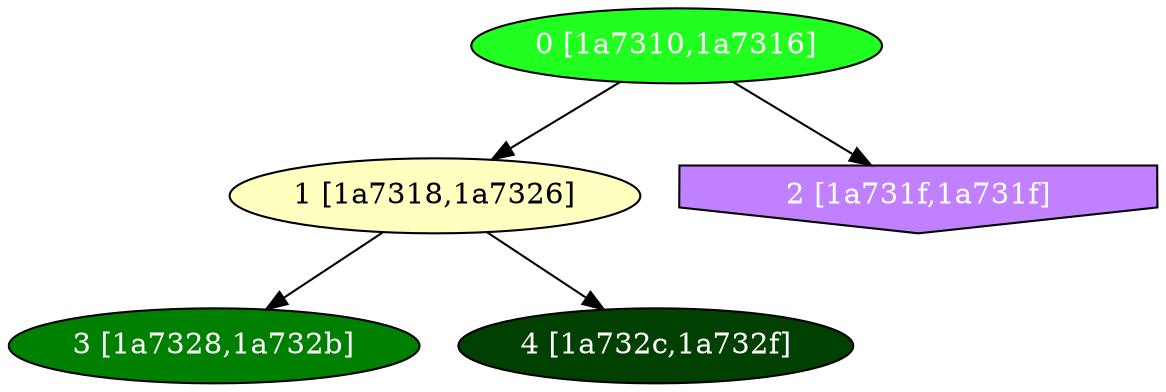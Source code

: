 diGraph libnss3{
	libnss3_0  [style=filled fillcolor="#20FF20" fontcolor="#ffffff" shape=oval label="0 [1a7310,1a7316]"]
	libnss3_1  [style=filled fillcolor="#FFFFC0" fontcolor="#000000" shape=oval label="1 [1a7318,1a7326]"]
	libnss3_2  [style=filled fillcolor="#C080FF" fontcolor="#ffffff" shape=invhouse label="2 [1a731f,1a731f]"]
	libnss3_3  [style=filled fillcolor="#008000" fontcolor="#ffffff" shape=oval label="3 [1a7328,1a732b]"]
	libnss3_4  [style=filled fillcolor="#004000" fontcolor="#ffffff" shape=oval label="4 [1a732c,1a732f]"]

	libnss3_0 -> libnss3_1
	libnss3_0 -> libnss3_2
	libnss3_1 -> libnss3_3
	libnss3_1 -> libnss3_4
}